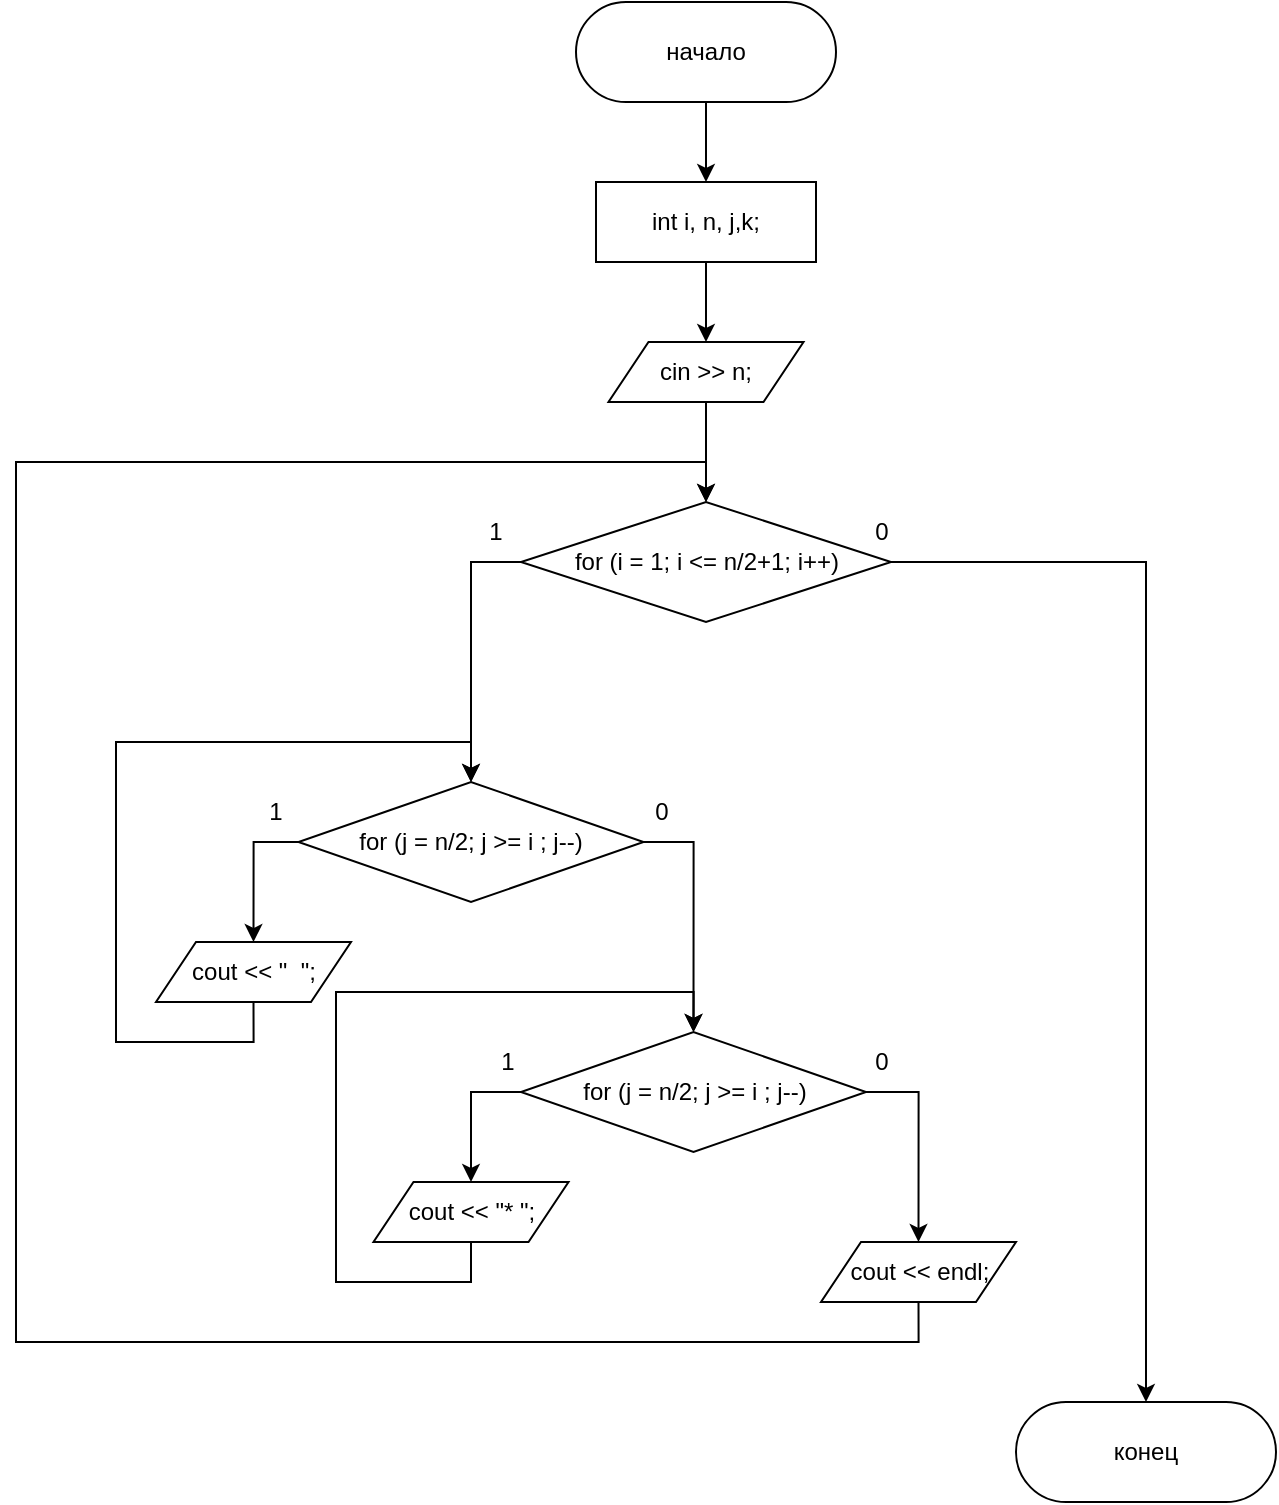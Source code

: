 <mxfile version="15.8.6" type="device"><diagram id="C5RBs43oDa-KdzZeNtuy" name="Page-1"><mxGraphModel dx="460" dy="727" grid="1" gridSize="10" guides="1" tooltips="1" connect="1" arrows="1" fold="1" page="1" pageScale="1" pageWidth="827" pageHeight="1169" math="0" shadow="0"><root><mxCell id="WIyWlLk6GJQsqaUBKTNV-0"/><mxCell id="WIyWlLk6GJQsqaUBKTNV-1" parent="WIyWlLk6GJQsqaUBKTNV-0"/><mxCell id="7y9Pi7SHWxLuiGCQ5rHv-0" style="edgeStyle=orthogonalEdgeStyle;rounded=0;orthogonalLoop=1;jettySize=auto;html=1;exitX=0.5;exitY=1;exitDx=0;exitDy=0;entryX=0.5;entryY=0;entryDx=0;entryDy=0;" edge="1" parent="WIyWlLk6GJQsqaUBKTNV-1" source="7y9Pi7SHWxLuiGCQ5rHv-1" target="7y9Pi7SHWxLuiGCQ5rHv-2"><mxGeometry relative="1" as="geometry"/></mxCell><mxCell id="7y9Pi7SHWxLuiGCQ5rHv-1" value="начало" style="rounded=1;whiteSpace=wrap;html=1;arcSize=50;" vertex="1" parent="WIyWlLk6GJQsqaUBKTNV-1"><mxGeometry x="340" y="70" width="130" height="50" as="geometry"/></mxCell><mxCell id="7y9Pi7SHWxLuiGCQ5rHv-4" style="edgeStyle=orthogonalEdgeStyle;rounded=0;orthogonalLoop=1;jettySize=auto;html=1;exitX=0.5;exitY=1;exitDx=0;exitDy=0;entryX=0.5;entryY=0;entryDx=0;entryDy=0;" edge="1" parent="WIyWlLk6GJQsqaUBKTNV-1" source="7y9Pi7SHWxLuiGCQ5rHv-2" target="7y9Pi7SHWxLuiGCQ5rHv-3"><mxGeometry relative="1" as="geometry"/></mxCell><mxCell id="7y9Pi7SHWxLuiGCQ5rHv-2" value="int i, n, j,k;" style="rounded=0;whiteSpace=wrap;html=1;" vertex="1" parent="WIyWlLk6GJQsqaUBKTNV-1"><mxGeometry x="350" y="160" width="110" height="40" as="geometry"/></mxCell><mxCell id="7y9Pi7SHWxLuiGCQ5rHv-33" style="edgeStyle=orthogonalEdgeStyle;rounded=0;orthogonalLoop=1;jettySize=auto;html=1;exitX=0.5;exitY=1;exitDx=0;exitDy=0;" edge="1" parent="WIyWlLk6GJQsqaUBKTNV-1" source="7y9Pi7SHWxLuiGCQ5rHv-3"><mxGeometry relative="1" as="geometry"><mxPoint x="405" y="320" as="targetPoint"/></mxGeometry></mxCell><mxCell id="7y9Pi7SHWxLuiGCQ5rHv-3" value="cin &amp;gt;&amp;gt; n;" style="shape=parallelogram;perimeter=parallelogramPerimeter;whiteSpace=wrap;html=1;fixedSize=1;rounded=1;arcSize=0;" vertex="1" parent="WIyWlLk6GJQsqaUBKTNV-1"><mxGeometry x="356.25" y="240" width="97.5" height="30" as="geometry"/></mxCell><mxCell id="7y9Pi7SHWxLuiGCQ5rHv-34" style="edgeStyle=orthogonalEdgeStyle;rounded=0;orthogonalLoop=1;jettySize=auto;html=1;exitX=0;exitY=0.5;exitDx=0;exitDy=0;entryX=0.5;entryY=0;entryDx=0;entryDy=0;" edge="1" parent="WIyWlLk6GJQsqaUBKTNV-1" source="7y9Pi7SHWxLuiGCQ5rHv-9" target="7y9Pi7SHWxLuiGCQ5rHv-24"><mxGeometry relative="1" as="geometry"/></mxCell><mxCell id="7y9Pi7SHWxLuiGCQ5rHv-47" style="edgeStyle=orthogonalEdgeStyle;rounded=0;orthogonalLoop=1;jettySize=auto;html=1;exitX=1;exitY=0.5;exitDx=0;exitDy=0;entryX=0.5;entryY=0;entryDx=0;entryDy=0;" edge="1" parent="WIyWlLk6GJQsqaUBKTNV-1" source="7y9Pi7SHWxLuiGCQ5rHv-9" target="7y9Pi7SHWxLuiGCQ5rHv-20"><mxGeometry relative="1" as="geometry"/></mxCell><mxCell id="7y9Pi7SHWxLuiGCQ5rHv-9" value="for (i = 1; i &amp;lt;= n/2+1; i++)" style="rhombus;whiteSpace=wrap;html=1;rounded=1;arcSize=0;" vertex="1" parent="WIyWlLk6GJQsqaUBKTNV-1"><mxGeometry x="312.5" y="320" width="185" height="60" as="geometry"/></mxCell><mxCell id="7y9Pi7SHWxLuiGCQ5rHv-20" value="конец" style="rounded=1;whiteSpace=wrap;html=1;arcSize=50;" vertex="1" parent="WIyWlLk6GJQsqaUBKTNV-1"><mxGeometry x="560" y="770" width="130" height="50" as="geometry"/></mxCell><mxCell id="7y9Pi7SHWxLuiGCQ5rHv-36" style="edgeStyle=orthogonalEdgeStyle;rounded=0;orthogonalLoop=1;jettySize=auto;html=1;exitX=0;exitY=0.5;exitDx=0;exitDy=0;entryX=0.5;entryY=0;entryDx=0;entryDy=0;" edge="1" parent="WIyWlLk6GJQsqaUBKTNV-1" source="7y9Pi7SHWxLuiGCQ5rHv-24" target="7y9Pi7SHWxLuiGCQ5rHv-35"><mxGeometry relative="1" as="geometry"/></mxCell><mxCell id="7y9Pi7SHWxLuiGCQ5rHv-40" style="edgeStyle=orthogonalEdgeStyle;rounded=0;orthogonalLoop=1;jettySize=auto;html=1;exitX=1;exitY=0.5;exitDx=0;exitDy=0;entryX=0.5;entryY=0;entryDx=0;entryDy=0;" edge="1" parent="WIyWlLk6GJQsqaUBKTNV-1" source="7y9Pi7SHWxLuiGCQ5rHv-24" target="7y9Pi7SHWxLuiGCQ5rHv-37"><mxGeometry relative="1" as="geometry"/></mxCell><mxCell id="7y9Pi7SHWxLuiGCQ5rHv-24" value="for (j = n/2; j &amp;gt;= i ; j--)" style="rhombus;whiteSpace=wrap;html=1;rounded=1;arcSize=0;" vertex="1" parent="WIyWlLk6GJQsqaUBKTNV-1"><mxGeometry x="201.25" y="460" width="172.5" height="60" as="geometry"/></mxCell><mxCell id="7y9Pi7SHWxLuiGCQ5rHv-41" style="edgeStyle=orthogonalEdgeStyle;rounded=0;orthogonalLoop=1;jettySize=auto;html=1;exitX=0.5;exitY=1;exitDx=0;exitDy=0;entryX=0.5;entryY=0;entryDx=0;entryDy=0;" edge="1" parent="WIyWlLk6GJQsqaUBKTNV-1" source="7y9Pi7SHWxLuiGCQ5rHv-35" target="7y9Pi7SHWxLuiGCQ5rHv-24"><mxGeometry relative="1" as="geometry"><Array as="points"><mxPoint x="179" y="590"/><mxPoint x="110" y="590"/><mxPoint x="110" y="440"/><mxPoint x="288" y="440"/></Array></mxGeometry></mxCell><mxCell id="7y9Pi7SHWxLuiGCQ5rHv-35" value="cout &amp;lt;&amp;lt; &quot;&amp;nbsp; &quot;;" style="shape=parallelogram;perimeter=parallelogramPerimeter;whiteSpace=wrap;html=1;fixedSize=1;rounded=1;arcSize=0;" vertex="1" parent="WIyWlLk6GJQsqaUBKTNV-1"><mxGeometry x="130" y="540" width="97.5" height="30" as="geometry"/></mxCell><mxCell id="7y9Pi7SHWxLuiGCQ5rHv-39" style="edgeStyle=orthogonalEdgeStyle;rounded=0;orthogonalLoop=1;jettySize=auto;html=1;exitX=0;exitY=0.5;exitDx=0;exitDy=0;entryX=0.5;entryY=0;entryDx=0;entryDy=0;" edge="1" parent="WIyWlLk6GJQsqaUBKTNV-1" source="7y9Pi7SHWxLuiGCQ5rHv-37" target="7y9Pi7SHWxLuiGCQ5rHv-38"><mxGeometry relative="1" as="geometry"/></mxCell><mxCell id="7y9Pi7SHWxLuiGCQ5rHv-44" style="edgeStyle=orthogonalEdgeStyle;rounded=0;orthogonalLoop=1;jettySize=auto;html=1;exitX=1;exitY=0.5;exitDx=0;exitDy=0;entryX=0.5;entryY=0;entryDx=0;entryDy=0;" edge="1" parent="WIyWlLk6GJQsqaUBKTNV-1" source="7y9Pi7SHWxLuiGCQ5rHv-37" target="7y9Pi7SHWxLuiGCQ5rHv-43"><mxGeometry relative="1" as="geometry"/></mxCell><mxCell id="7y9Pi7SHWxLuiGCQ5rHv-37" value="for (j = n/2; j &amp;gt;= i ; j--)" style="rhombus;whiteSpace=wrap;html=1;rounded=1;arcSize=0;" vertex="1" parent="WIyWlLk6GJQsqaUBKTNV-1"><mxGeometry x="312.5" y="585" width="172.5" height="60" as="geometry"/></mxCell><mxCell id="7y9Pi7SHWxLuiGCQ5rHv-42" style="edgeStyle=orthogonalEdgeStyle;rounded=0;orthogonalLoop=1;jettySize=auto;html=1;exitX=0.5;exitY=1;exitDx=0;exitDy=0;entryX=0.5;entryY=0;entryDx=0;entryDy=0;" edge="1" parent="WIyWlLk6GJQsqaUBKTNV-1" source="7y9Pi7SHWxLuiGCQ5rHv-38" target="7y9Pi7SHWxLuiGCQ5rHv-37"><mxGeometry relative="1" as="geometry"><Array as="points"><mxPoint x="288" y="710"/><mxPoint x="220" y="710"/><mxPoint x="220" y="565"/><mxPoint x="399" y="565"/></Array></mxGeometry></mxCell><mxCell id="7y9Pi7SHWxLuiGCQ5rHv-38" value="cout &amp;lt;&amp;lt; &quot;* &quot;;" style="shape=parallelogram;perimeter=parallelogramPerimeter;whiteSpace=wrap;html=1;fixedSize=1;rounded=1;arcSize=0;" vertex="1" parent="WIyWlLk6GJQsqaUBKTNV-1"><mxGeometry x="238.75" y="660" width="97.5" height="30" as="geometry"/></mxCell><mxCell id="7y9Pi7SHWxLuiGCQ5rHv-46" style="edgeStyle=orthogonalEdgeStyle;rounded=0;orthogonalLoop=1;jettySize=auto;html=1;exitX=0.5;exitY=1;exitDx=0;exitDy=0;entryX=0.5;entryY=0;entryDx=0;entryDy=0;" edge="1" parent="WIyWlLk6GJQsqaUBKTNV-1" source="7y9Pi7SHWxLuiGCQ5rHv-43" target="7y9Pi7SHWxLuiGCQ5rHv-9"><mxGeometry relative="1" as="geometry"><Array as="points"><mxPoint x="511" y="740"/><mxPoint x="60" y="740"/><mxPoint x="60" y="300"/><mxPoint x="405" y="300"/></Array></mxGeometry></mxCell><mxCell id="7y9Pi7SHWxLuiGCQ5rHv-43" value="cout &amp;lt;&amp;lt; endl;" style="shape=parallelogram;perimeter=parallelogramPerimeter;whiteSpace=wrap;html=1;fixedSize=1;rounded=1;arcSize=0;" vertex="1" parent="WIyWlLk6GJQsqaUBKTNV-1"><mxGeometry x="462.5" y="690" width="97.5" height="30" as="geometry"/></mxCell><mxCell id="7y9Pi7SHWxLuiGCQ5rHv-48" value="1" style="text;html=1;strokeColor=none;fillColor=none;align=center;verticalAlign=middle;whiteSpace=wrap;rounded=0;" vertex="1" parent="WIyWlLk6GJQsqaUBKTNV-1"><mxGeometry x="270" y="320" width="60" height="30" as="geometry"/></mxCell><mxCell id="7y9Pi7SHWxLuiGCQ5rHv-49" value="1" style="text;html=1;strokeColor=none;fillColor=none;align=center;verticalAlign=middle;whiteSpace=wrap;rounded=0;" vertex="1" parent="WIyWlLk6GJQsqaUBKTNV-1"><mxGeometry x="160" y="460" width="60" height="30" as="geometry"/></mxCell><mxCell id="7y9Pi7SHWxLuiGCQ5rHv-50" value="1" style="text;html=1;strokeColor=none;fillColor=none;align=center;verticalAlign=middle;whiteSpace=wrap;rounded=0;" vertex="1" parent="WIyWlLk6GJQsqaUBKTNV-1"><mxGeometry x="276.25" y="585" width="60" height="30" as="geometry"/></mxCell><mxCell id="7y9Pi7SHWxLuiGCQ5rHv-51" value="0" style="text;html=1;strokeColor=none;fillColor=none;align=center;verticalAlign=middle;whiteSpace=wrap;rounded=0;" vertex="1" parent="WIyWlLk6GJQsqaUBKTNV-1"><mxGeometry x="462.5" y="320" width="60" height="30" as="geometry"/></mxCell><mxCell id="7y9Pi7SHWxLuiGCQ5rHv-52" value="0" style="text;html=1;strokeColor=none;fillColor=none;align=center;verticalAlign=middle;whiteSpace=wrap;rounded=0;" vertex="1" parent="WIyWlLk6GJQsqaUBKTNV-1"><mxGeometry x="353" y="460" width="60" height="30" as="geometry"/></mxCell><mxCell id="7y9Pi7SHWxLuiGCQ5rHv-53" value="0" style="text;html=1;strokeColor=none;fillColor=none;align=center;verticalAlign=middle;whiteSpace=wrap;rounded=0;" vertex="1" parent="WIyWlLk6GJQsqaUBKTNV-1"><mxGeometry x="462.5" y="585" width="60" height="30" as="geometry"/></mxCell></root></mxGraphModel></diagram></mxfile>